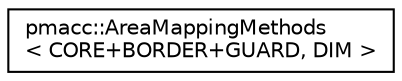 digraph "Graphical Class Hierarchy"
{
 // LATEX_PDF_SIZE
  edge [fontname="Helvetica",fontsize="10",labelfontname="Helvetica",labelfontsize="10"];
  node [fontname="Helvetica",fontsize="10",shape=record];
  rankdir="LR";
  Node0 [label="pmacc::AreaMappingMethods\l\< CORE+BORDER+GUARD, DIM \>",height=0.2,width=0.4,color="black", fillcolor="white", style="filled",URL="$classpmacc_1_1_area_mapping_methods_3_01_c_o_r_e_09_b_o_r_d_e_r_09_g_u_a_r_d_00_01_d_i_m_01_4.html",tooltip=" "];
}
